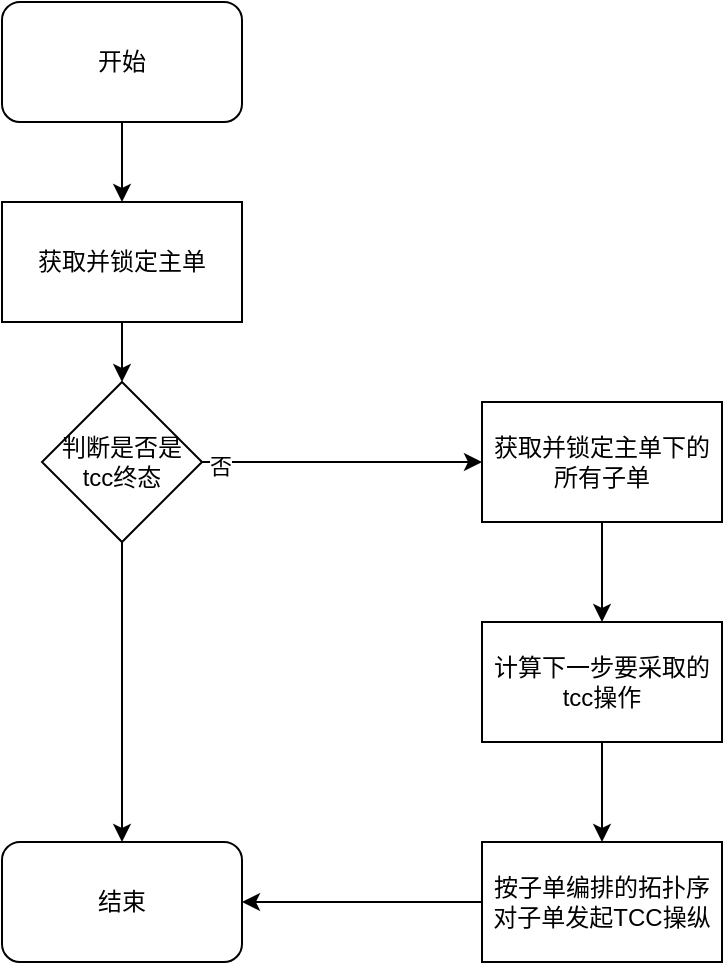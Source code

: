 <mxfile version="20.2.7" type="github">
  <diagram id="C5RBs43oDa-KdzZeNtuy" name="Page-1">
    <mxGraphModel dx="1298" dy="834" grid="1" gridSize="10" guides="1" tooltips="1" connect="1" arrows="1" fold="1" page="1" pageScale="1" pageWidth="827" pageHeight="1169" math="0" shadow="0">
      <root>
        <mxCell id="WIyWlLk6GJQsqaUBKTNV-0" />
        <mxCell id="WIyWlLk6GJQsqaUBKTNV-1" parent="WIyWlLk6GJQsqaUBKTNV-0" />
        <mxCell id="uOyHhmzB57W_WbhQQ3cj-5" style="edgeStyle=orthogonalEdgeStyle;rounded=0;orthogonalLoop=1;jettySize=auto;html=1;entryX=0.5;entryY=0;entryDx=0;entryDy=0;" edge="1" parent="WIyWlLk6GJQsqaUBKTNV-1" source="uOyHhmzB57W_WbhQQ3cj-0" target="uOyHhmzB57W_WbhQQ3cj-2">
          <mxGeometry relative="1" as="geometry" />
        </mxCell>
        <mxCell id="uOyHhmzB57W_WbhQQ3cj-0" value="开始" style="rounded=1;whiteSpace=wrap;html=1;" vertex="1" parent="WIyWlLk6GJQsqaUBKTNV-1">
          <mxGeometry x="200" y="80" width="120" height="60" as="geometry" />
        </mxCell>
        <mxCell id="uOyHhmzB57W_WbhQQ3cj-10" value="结束" style="rounded=1;whiteSpace=wrap;html=1;" vertex="1" parent="WIyWlLk6GJQsqaUBKTNV-1">
          <mxGeometry x="200" y="500" width="120" height="60" as="geometry" />
        </mxCell>
        <mxCell id="uOyHhmzB57W_WbhQQ3cj-13" style="edgeStyle=orthogonalEdgeStyle;rounded=0;orthogonalLoop=1;jettySize=auto;html=1;entryX=0;entryY=0.5;entryDx=0;entryDy=0;" edge="1" parent="WIyWlLk6GJQsqaUBKTNV-1" source="uOyHhmzB57W_WbhQQ3cj-3" target="uOyHhmzB57W_WbhQQ3cj-9">
          <mxGeometry relative="1" as="geometry" />
        </mxCell>
        <mxCell id="uOyHhmzB57W_WbhQQ3cj-14" value="否" style="edgeLabel;html=1;align=center;verticalAlign=middle;resizable=0;points=[];" vertex="1" connectable="0" parent="uOyHhmzB57W_WbhQQ3cj-13">
          <mxGeometry x="-0.871" y="-1" relative="1" as="geometry">
            <mxPoint y="1" as="offset" />
          </mxGeometry>
        </mxCell>
        <mxCell id="uOyHhmzB57W_WbhQQ3cj-22" style="edgeStyle=orthogonalEdgeStyle;rounded=0;orthogonalLoop=1;jettySize=auto;html=1;entryX=1;entryY=0.5;entryDx=0;entryDy=0;" edge="1" parent="WIyWlLk6GJQsqaUBKTNV-1" source="uOyHhmzB57W_WbhQQ3cj-17" target="uOyHhmzB57W_WbhQQ3cj-10">
          <mxGeometry relative="1" as="geometry" />
        </mxCell>
        <mxCell id="uOyHhmzB57W_WbhQQ3cj-17" value="按子单编排的拓扑序对子单发起TCC操纵" style="rounded=0;whiteSpace=wrap;html=1;" vertex="1" parent="WIyWlLk6GJQsqaUBKTNV-1">
          <mxGeometry x="440" y="500" width="120" height="60" as="geometry" />
        </mxCell>
        <mxCell id="uOyHhmzB57W_WbhQQ3cj-18" style="edgeStyle=orthogonalEdgeStyle;rounded=0;orthogonalLoop=1;jettySize=auto;html=1;entryX=0.5;entryY=0;entryDx=0;entryDy=0;" edge="1" parent="WIyWlLk6GJQsqaUBKTNV-1" source="uOyHhmzB57W_WbhQQ3cj-15" target="uOyHhmzB57W_WbhQQ3cj-17">
          <mxGeometry relative="1" as="geometry" />
        </mxCell>
        <mxCell id="uOyHhmzB57W_WbhQQ3cj-2" value="获取并锁定主单" style="rounded=0;whiteSpace=wrap;html=1;" vertex="1" parent="WIyWlLk6GJQsqaUBKTNV-1">
          <mxGeometry x="200" y="180" width="120" height="60" as="geometry" />
        </mxCell>
        <mxCell id="uOyHhmzB57W_WbhQQ3cj-6" style="edgeStyle=orthogonalEdgeStyle;rounded=0;orthogonalLoop=1;jettySize=auto;html=1;entryX=0.5;entryY=0;entryDx=0;entryDy=0;" edge="1" parent="WIyWlLk6GJQsqaUBKTNV-1" source="uOyHhmzB57W_WbhQQ3cj-2" target="uOyHhmzB57W_WbhQQ3cj-3">
          <mxGeometry relative="1" as="geometry" />
        </mxCell>
        <mxCell id="uOyHhmzB57W_WbhQQ3cj-21" style="edgeStyle=orthogonalEdgeStyle;rounded=0;orthogonalLoop=1;jettySize=auto;html=1;entryX=0.5;entryY=0;entryDx=0;entryDy=0;" edge="1" parent="WIyWlLk6GJQsqaUBKTNV-1" source="uOyHhmzB57W_WbhQQ3cj-3" target="uOyHhmzB57W_WbhQQ3cj-10">
          <mxGeometry relative="1" as="geometry" />
        </mxCell>
        <mxCell id="uOyHhmzB57W_WbhQQ3cj-3" value="判断是否是&lt;br&gt;tcc终态" style="rhombus;whiteSpace=wrap;html=1;" vertex="1" parent="WIyWlLk6GJQsqaUBKTNV-1">
          <mxGeometry x="220" y="270" width="80" height="80" as="geometry" />
        </mxCell>
        <mxCell id="uOyHhmzB57W_WbhQQ3cj-9" value="获取并锁定主单下的所有子单" style="rounded=0;whiteSpace=wrap;html=1;" vertex="1" parent="WIyWlLk6GJQsqaUBKTNV-1">
          <mxGeometry x="440" y="280" width="120" height="60" as="geometry" />
        </mxCell>
        <mxCell id="uOyHhmzB57W_WbhQQ3cj-16" style="edgeStyle=orthogonalEdgeStyle;rounded=0;orthogonalLoop=1;jettySize=auto;html=1;entryX=0.5;entryY=0;entryDx=0;entryDy=0;" edge="1" parent="WIyWlLk6GJQsqaUBKTNV-1" source="uOyHhmzB57W_WbhQQ3cj-9" target="uOyHhmzB57W_WbhQQ3cj-15">
          <mxGeometry relative="1" as="geometry" />
        </mxCell>
        <mxCell id="uOyHhmzB57W_WbhQQ3cj-15" value="计算下一步要采取的tcc操作" style="rounded=0;whiteSpace=wrap;html=1;" vertex="1" parent="WIyWlLk6GJQsqaUBKTNV-1">
          <mxGeometry x="440" y="390" width="120" height="60" as="geometry" />
        </mxCell>
      </root>
    </mxGraphModel>
  </diagram>
</mxfile>
